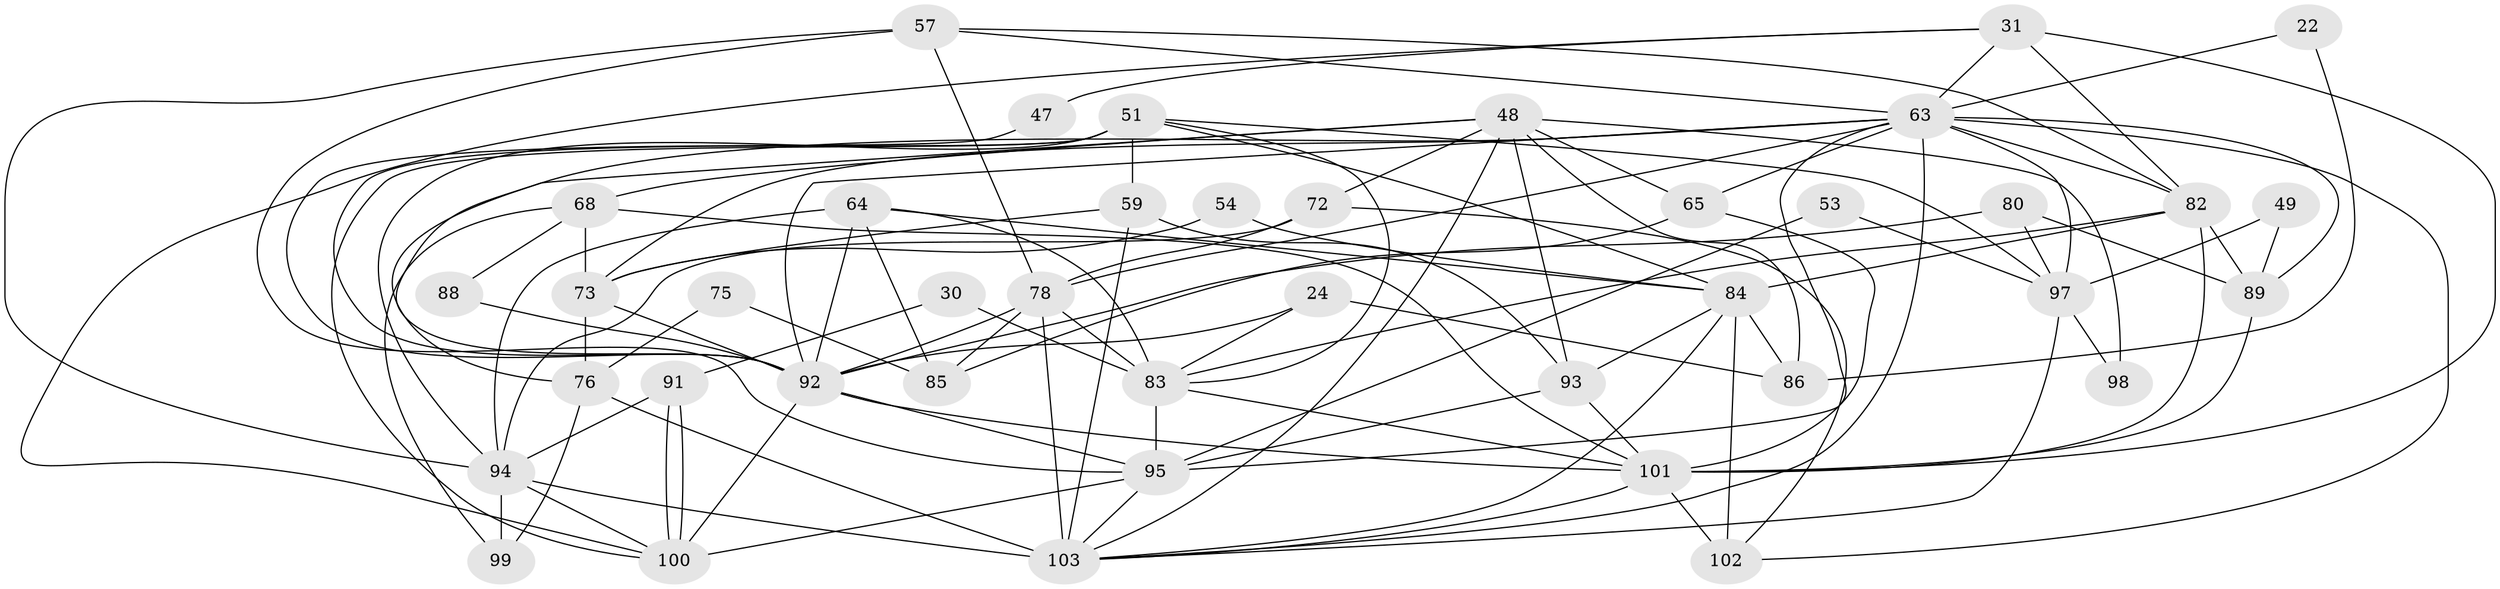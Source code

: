 // original degree distribution, {5: 0.1650485436893204, 7: 0.04854368932038835, 6: 0.11650485436893204, 4: 0.2524271844660194, 2: 0.17475728155339806, 3: 0.23300970873786409, 8: 0.009708737864077669}
// Generated by graph-tools (version 1.1) at 2025/53/03/04/25 21:53:57]
// undirected, 41 vertices, 109 edges
graph export_dot {
graph [start="1"]
  node [color=gray90,style=filled];
  22;
  24;
  30;
  31 [super="+28"];
  47;
  48 [super="+12"];
  49;
  51 [super="+23"];
  53;
  54;
  57 [super="+52+46"];
  59;
  63 [super="+38+2"];
  64 [super="+39"];
  65;
  68 [super="+20"];
  72 [super="+29"];
  73 [super="+36+71"];
  75;
  76 [super="+70"];
  78 [super="+8+50+55"];
  80;
  82 [super="+19+56"];
  83 [super="+14+61"];
  84 [super="+26+66"];
  85;
  86;
  88;
  89 [super="+60"];
  91 [super="+77"];
  92 [super="+42+81"];
  93 [super="+74"];
  94 [super="+21"];
  95 [super="+40"];
  97 [super="+45"];
  98;
  99;
  100 [super="+15"];
  101 [super="+87"];
  102 [super="+79"];
  103 [super="+96"];
  22 -- 86;
  22 -- 63;
  24 -- 86;
  24 -- 83;
  24 -- 92;
  30 -- 91;
  30 -- 83;
  31 -- 100;
  31 -- 47;
  31 -- 82 [weight=2];
  31 -- 101;
  31 -- 63;
  47 -- 92;
  48 -- 93;
  48 -- 72 [weight=2];
  48 -- 65 [weight=2];
  48 -- 98;
  48 -- 86;
  48 -- 103;
  48 -- 68;
  48 -- 92;
  49 -- 89;
  49 -- 97;
  51 -- 100 [weight=2];
  51 -- 83;
  51 -- 94;
  51 -- 97 [weight=2];
  51 -- 84;
  51 -- 59;
  51 -- 92;
  53 -- 97;
  53 -- 95;
  54 -- 73;
  54 -- 84;
  57 -- 82;
  57 -- 78 [weight=3];
  57 -- 94;
  57 -- 95 [weight=3];
  57 -- 63;
  59 -- 73 [weight=2];
  59 -- 103;
  59 -- 93;
  63 -- 65;
  63 -- 92;
  63 -- 82;
  63 -- 102 [weight=2];
  63 -- 103;
  63 -- 73;
  63 -- 76;
  63 -- 78;
  63 -- 97;
  63 -- 89 [weight=2];
  63 -- 95;
  64 -- 85;
  64 -- 84;
  64 -- 83;
  64 -- 94;
  64 -- 92;
  65 -- 85;
  65 -- 101;
  68 -- 99;
  68 -- 88;
  68 -- 73;
  68 -- 101;
  72 -- 102;
  72 -- 78;
  72 -- 94;
  73 -- 76 [weight=3];
  73 -- 92 [weight=4];
  75 -- 85;
  75 -- 76;
  76 -- 99;
  76 -- 103 [weight=3];
  78 -- 85;
  78 -- 83 [weight=2];
  78 -- 103 [weight=3];
  78 -- 92 [weight=2];
  80 -- 97;
  80 -- 89;
  80 -- 92;
  82 -- 101;
  82 -- 83;
  82 -- 84 [weight=2];
  82 -- 89 [weight=2];
  83 -- 95;
  83 -- 101;
  84 -- 86 [weight=2];
  84 -- 102 [weight=2];
  84 -- 103;
  84 -- 93;
  88 -- 92;
  89 -- 101;
  91 -- 94;
  91 -- 100 [weight=2];
  91 -- 100;
  92 -- 100;
  92 -- 101;
  92 -- 95 [weight=3];
  93 -- 101;
  93 -- 95 [weight=2];
  94 -- 103 [weight=2];
  94 -- 99;
  94 -- 100;
  95 -- 103;
  95 -- 100;
  97 -- 98;
  97 -- 103;
  101 -- 103 [weight=2];
  101 -- 102 [weight=2];
}
